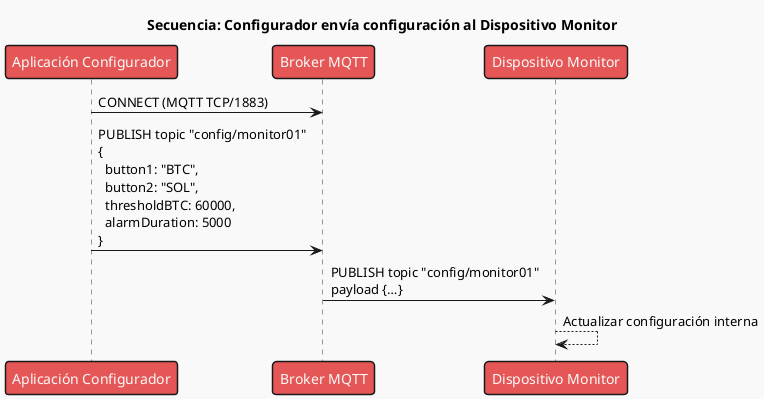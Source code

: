 @startuml Secuencia_Configuracion_Remota
title Secuencia: Configurador envía configuración al Dispositivo Monitor

!theme mars

participant "Aplicación Configurador" as Config
participant "Broker MQTT"             as Broker
participant "Dispositivo Monitor"     as Monitor

Config -> Broker : CONNECT (MQTT TCP/1883)
Config -> Broker : PUBLISH topic "config/monitor01"\n{\n  button1: "BTC",\n  button2: "SOL",\n  thresholdBTC: 60000,\n  alarmDuration: 5000\n}

Broker -> Monitor: PUBLISH topic "config/monitor01"\npayload {…}
Monitor --> Monitor: Actualizar configuración interna
@enduml
